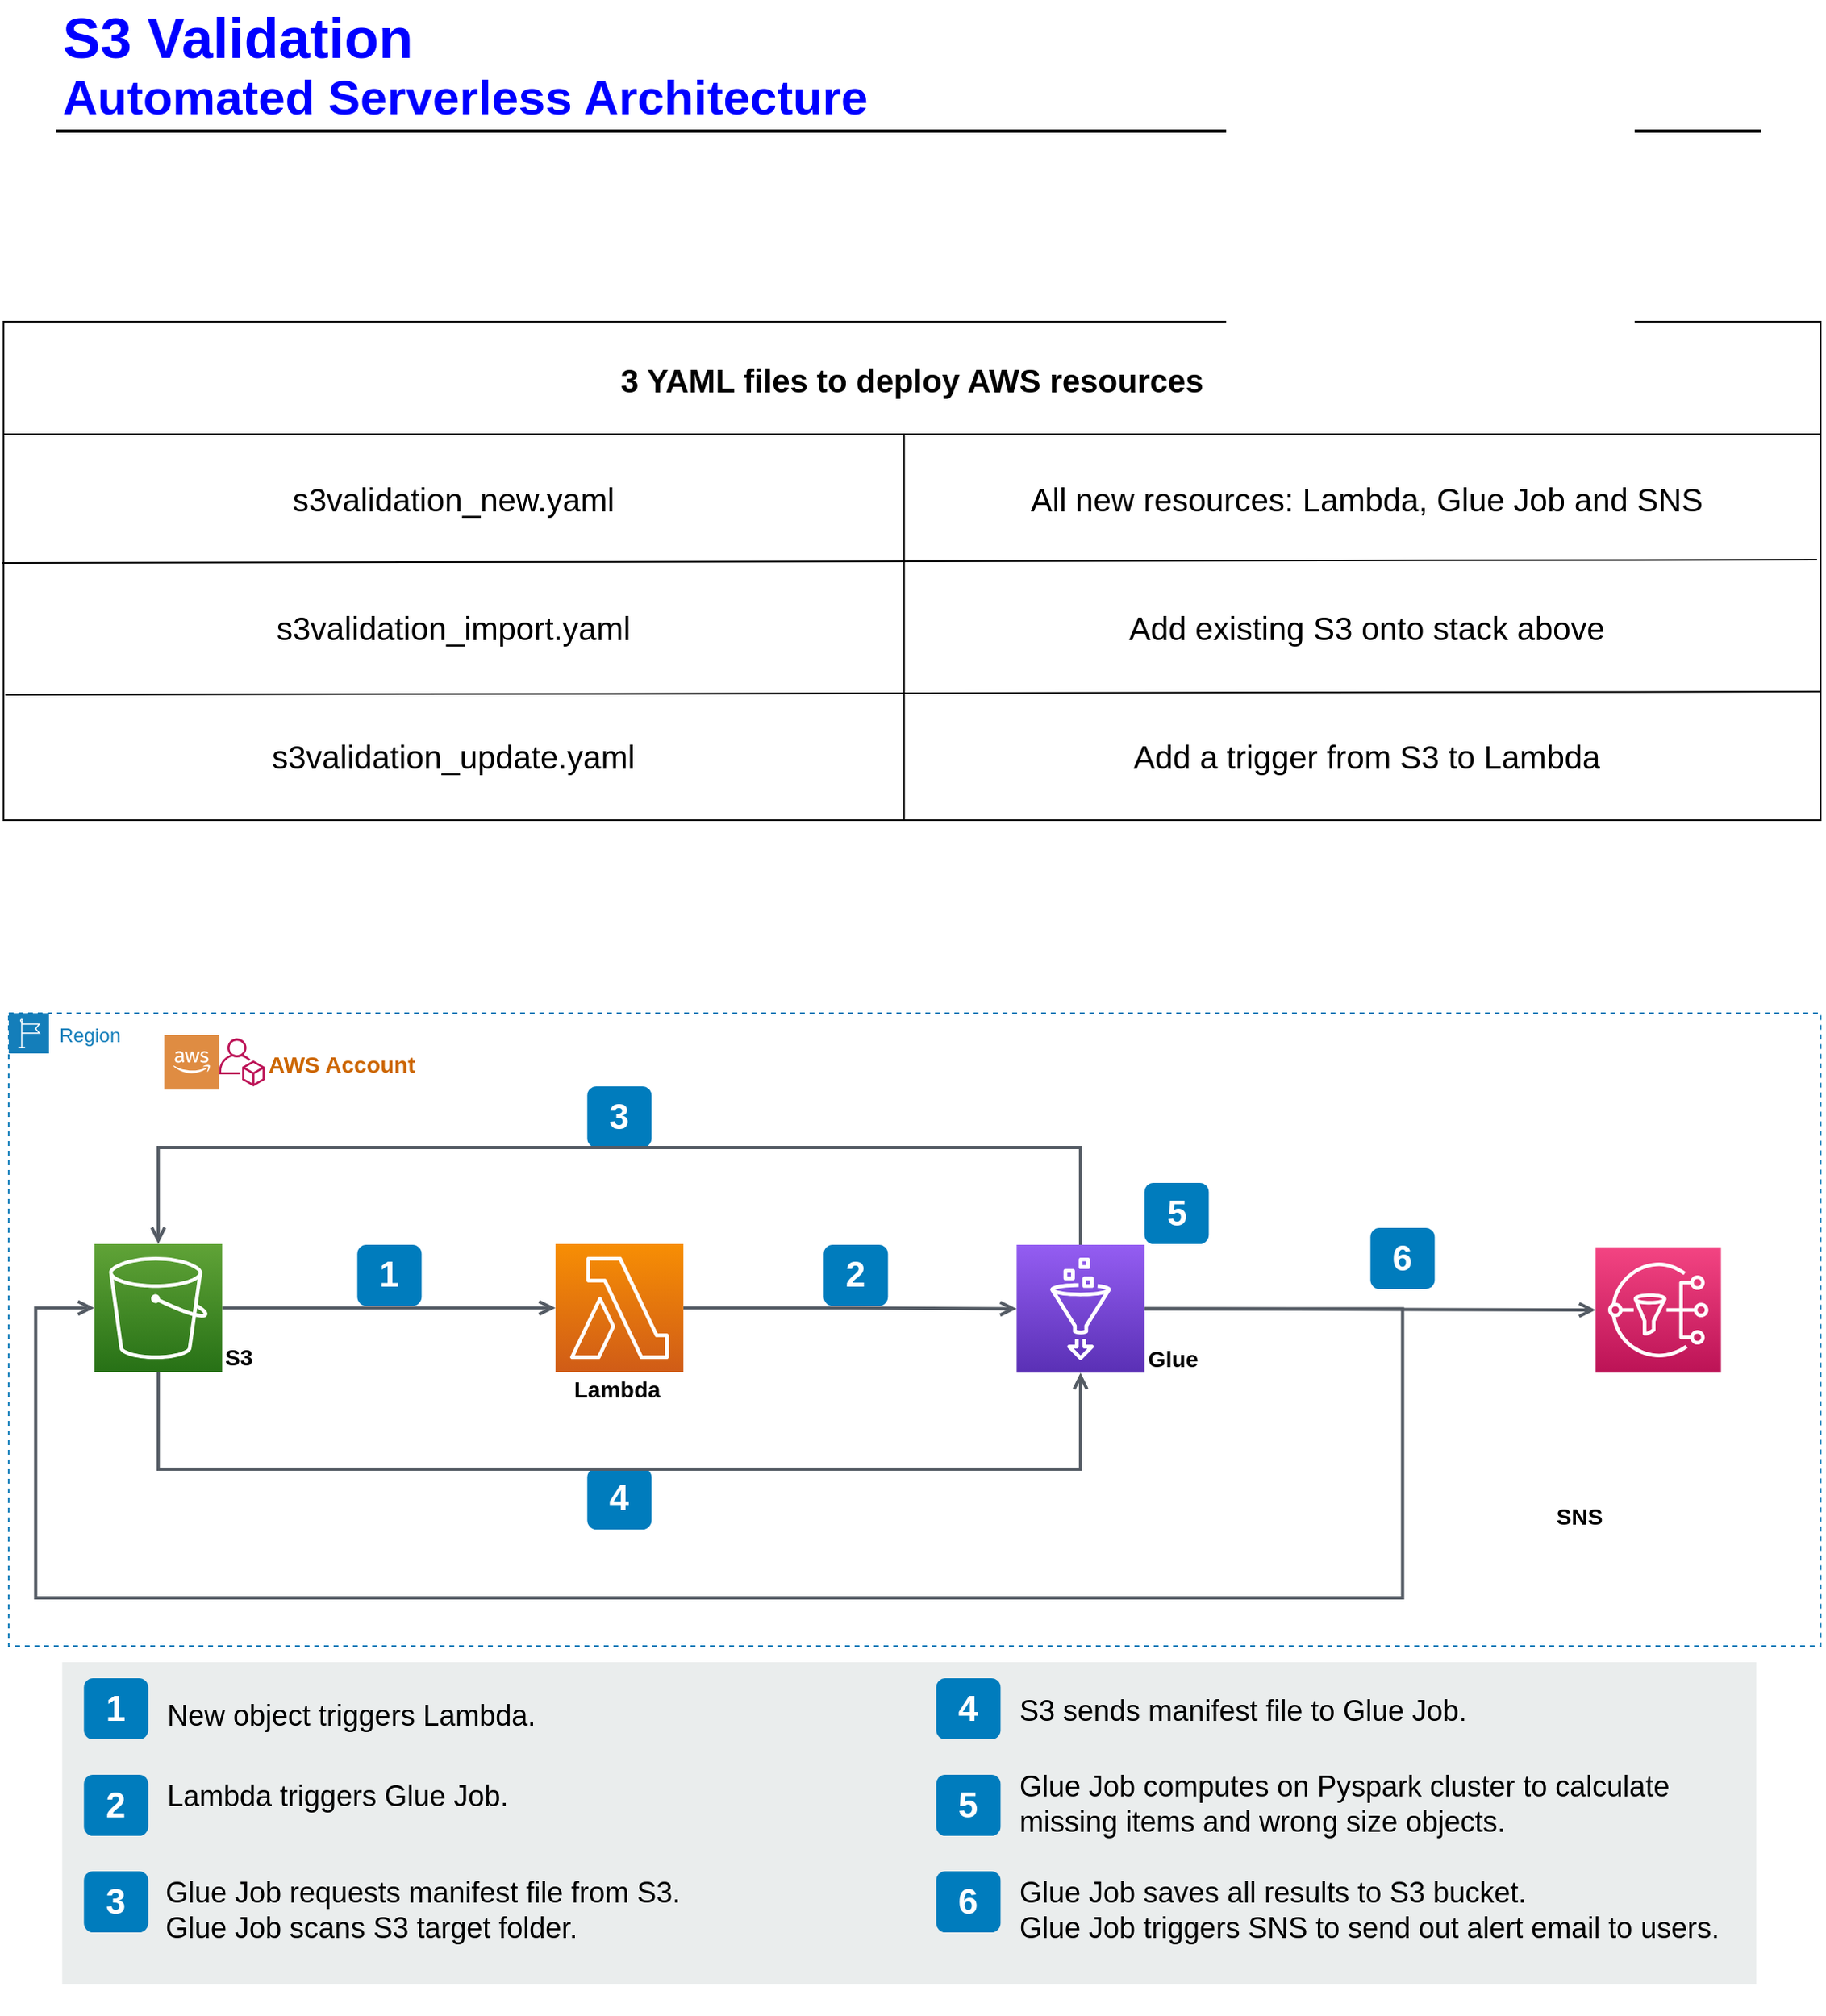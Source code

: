 <mxfile version="20.8.17" type="device"><diagram id="Ht1M8jgEwFfnCIfOTk4-" name="Page-1"><mxGraphModel dx="2074" dy="1156" grid="1" gridSize="10" guides="1" tooltips="1" connect="1" arrows="1" fold="1" page="1" pageScale="1" pageWidth="1169" pageHeight="827" math="0" shadow="0"><root><mxCell id="0"/><mxCell id="1" parent="0"/><mxCell id="-QjtrjUzRDEMRZ5MF8oH-27" value="2" style="rounded=1;whiteSpace=wrap;html=1;fillColor=#007CBD;strokeColor=none;fontColor=#FFFFFF;fontStyle=1;fontSize=22;" parent="1" vertex="1"><mxGeometry x="532.19" y="814" width="40" height="38" as="geometry"/></mxCell><mxCell id="-QjtrjUzRDEMRZ5MF8oH-28" value="3" style="rounded=1;whiteSpace=wrap;html=1;fillColor=#007CBD;strokeColor=none;fontColor=#FFFFFF;fontStyle=1;fontSize=22;" parent="1" vertex="1"><mxGeometry x="385.19" y="715.5" width="40" height="38" as="geometry"/></mxCell><mxCell id="-QjtrjUzRDEMRZ5MF8oH-29" value="4" style="rounded=1;whiteSpace=wrap;html=1;fillColor=#007CBD;strokeColor=none;fontColor=#FFFFFF;fontStyle=1;fontSize=22;" parent="1" vertex="1"><mxGeometry x="385.19" y="953" width="40" height="38" as="geometry"/></mxCell><mxCell id="-QjtrjUzRDEMRZ5MF8oH-30" value="5" style="rounded=1;whiteSpace=wrap;html=1;fillColor=#007CBD;strokeColor=none;fontColor=#FFFFFF;fontStyle=1;fontSize=22;" parent="1" vertex="1"><mxGeometry x="731.69" y="775.5" width="40" height="38" as="geometry"/></mxCell><mxCell id="-QjtrjUzRDEMRZ5MF8oH-47" value="S3 Validation&lt;br style=&quot;font-size: 35px;&quot;&gt;" style="text;html=1;resizable=0;points=[];autosize=1;align=left;verticalAlign=top;spacingTop=-4;fontSize=35;fontStyle=1;fontColor=#0000FF;" parent="1" vertex="1"><mxGeometry x="56.5" y="40" width="230" height="40" as="geometry"/></mxCell><mxCell id="-QjtrjUzRDEMRZ5MF8oH-48" value="Automated Serverless Architecture" style="text;html=1;resizable=0;points=[];autosize=1;align=left;verticalAlign=top;spacingTop=-4;fontSize=30;fontStyle=1;fontColor=#0000FF;" parent="1" vertex="1"><mxGeometry x="56.5" y="80" width="520" height="40" as="geometry"/></mxCell><mxCell id="SCVMTBWpLvtzJIhz15lM-1" value="" style="line;strokeWidth=2;html=1;fontSize=14;" parent="1" vertex="1"><mxGeometry x="55" y="116.5" width="1060" height="10" as="geometry"/></mxCell><mxCell id="SCVMTBWpLvtzJIhz15lM-17" value="" style="edgeStyle=orthogonalEdgeStyle;html=1;endArrow=open;elbow=vertical;startArrow=none;endFill=0;strokeColor=#545B64;rounded=0;fontSize=14;strokeWidth=2;exitX=0.5;exitY=1;exitDx=0;exitDy=0;exitPerimeter=0;entryX=0.5;entryY=1;entryDx=0;entryDy=0;entryPerimeter=0;" parent="1" source="JE4V_fMxYu_pUfd1qpdN-3" target="JE4V_fMxYu_pUfd1qpdN-6" edge="1"><mxGeometry x="-0.037" y="20" width="100" relative="1" as="geometry"><mxPoint x="222.19" y="993" as="sourcePoint"/><mxPoint x="492.19" y="993" as="targetPoint"/><mxPoint as="offset"/><Array as="points"><mxPoint x="118.19" y="953.5"/><mxPoint x="692.19" y="953.5"/></Array></mxGeometry></mxCell><mxCell id="SCVMTBWpLvtzJIhz15lM-18" value="" style="edgeStyle=orthogonalEdgeStyle;html=1;endArrow=none;elbow=vertical;startArrow=open;endFill=0;strokeColor=#545B64;rounded=0;fontSize=14;strokeWidth=2;startFill=0;entryX=0.5;entryY=0;entryDx=0;entryDy=0;entryPerimeter=0;exitX=0.5;exitY=0;exitDx=0;exitDy=0;exitPerimeter=0;" parent="1" source="JE4V_fMxYu_pUfd1qpdN-3" target="JE4V_fMxYu_pUfd1qpdN-6" edge="1"><mxGeometry x="-0.037" y="20" width="100" relative="1" as="geometry"><mxPoint x="172.19" y="774" as="sourcePoint"/><mxPoint x="442.19" y="774" as="targetPoint"/><mxPoint as="offset"/><Array as="points"><mxPoint x="118.19" y="753.5"/><mxPoint x="692.19" y="753.5"/></Array></mxGeometry></mxCell><mxCell id="SCVMTBWpLvtzJIhz15lM-20" value="" style="edgeStyle=orthogonalEdgeStyle;html=1;endArrow=open;elbow=vertical;startArrow=none;endFill=0;strokeColor=#545B64;rounded=0;fontSize=14;strokeWidth=2;exitX=1;exitY=0.5;exitDx=0;exitDy=0;exitPerimeter=0;entryX=0;entryY=0.5;entryDx=0;entryDy=0;entryPerimeter=0;" parent="1" source="JE4V_fMxYu_pUfd1qpdN-3" target="JE4V_fMxYu_pUfd1qpdN-2" edge="1"><mxGeometry x="-0.037" y="20" width="100" relative="1" as="geometry"><mxPoint x="172.19" y="852.75" as="sourcePoint"/><mxPoint x="258.19" y="852.75" as="targetPoint"/><mxPoint as="offset"/></mxGeometry></mxCell><mxCell id="SCVMTBWpLvtzJIhz15lM-22" value="&lt;span&gt;&lt;font color=&quot;#cc6600&quot;&gt;AWS Account&lt;/font&gt;&lt;/span&gt;" style="text;html=1;resizable=0;points=[];autosize=1;align=left;verticalAlign=top;spacingTop=-4;fontSize=14;fontStyle=1" parent="1" vertex="1"><mxGeometry x="184.65" y="690.5" width="110" height="20" as="geometry"/></mxCell><mxCell id="SCVMTBWpLvtzJIhz15lM-25" value="" style="edgeStyle=orthogonalEdgeStyle;html=1;endArrow=open;elbow=vertical;startArrow=none;endFill=0;strokeColor=#545B64;rounded=0;fontSize=14;strokeWidth=2;exitX=1;exitY=0.5;exitDx=0;exitDy=0;exitPerimeter=0;entryX=0;entryY=0.5;entryDx=0;entryDy=0;entryPerimeter=0;" parent="1" source="JE4V_fMxYu_pUfd1qpdN-6" target="JE4V_fMxYu_pUfd1qpdN-3" edge="1"><mxGeometry x="-0.037" y="20" width="100" relative="1" as="geometry"><mxPoint x="613.69" y="773.5" as="sourcePoint"/><mxPoint x="962.19" y="774.5" as="targetPoint"/><mxPoint as="offset"/><Array as="points"><mxPoint x="892.19" y="853.5"/><mxPoint x="892.19" y="1033.5"/><mxPoint x="42.19" y="1033.5"/><mxPoint x="42.19" y="853.5"/></Array></mxGeometry></mxCell><mxCell id="SCVMTBWpLvtzJIhz15lM-26" value="" style="edgeStyle=orthogonalEdgeStyle;html=1;endArrow=open;elbow=vertical;startArrow=none;endFill=0;strokeColor=#545B64;rounded=0;fontSize=14;strokeWidth=2;exitX=1;exitY=0.5;exitDx=0;exitDy=0;exitPerimeter=0;entryX=0;entryY=0.5;entryDx=0;entryDy=0;entryPerimeter=0;" parent="1" source="JE4V_fMxYu_pUfd1qpdN-6" target="JE4V_fMxYu_pUfd1qpdN-20" edge="1"><mxGeometry x="-0.037" y="20" width="100" relative="1" as="geometry"><mxPoint x="587.19" y="946" as="sourcePoint"/><mxPoint x="902.19" y="932.5" as="targetPoint"/><mxPoint as="offset"/><Array as="points"><mxPoint x="1012.19" y="853.5"/></Array></mxGeometry></mxCell><mxCell id="SCVMTBWpLvtzJIhz15lM-27" value="" style="edgeStyle=orthogonalEdgeStyle;html=1;endArrow=open;elbow=vertical;startArrow=none;endFill=0;strokeColor=#545B64;rounded=0;fontSize=14;strokeWidth=2;exitX=1;exitY=0.5;exitDx=0;exitDy=0;exitPerimeter=0;entryX=0;entryY=0.5;entryDx=0;entryDy=0;entryPerimeter=0;" parent="1" source="JE4V_fMxYu_pUfd1qpdN-2" target="JE4V_fMxYu_pUfd1qpdN-6" edge="1"><mxGeometry x="-0.037" y="20" width="100" relative="1" as="geometry"><mxPoint x="383.69" y="855.5" as="sourcePoint"/><mxPoint x="464.69" y="855.5" as="targetPoint"/><mxPoint as="offset"/></mxGeometry></mxCell><mxCell id="7OVz4w7n9kzEPWy-4BBC-3" value="" style="rounded=0;whiteSpace=wrap;html=1;fillColor=#EAEDED;fontSize=22;fontColor=#FFFFFF;strokeColor=none;labelBackgroundColor=none;" parent="1" vertex="1"><mxGeometry x="58.69" y="1073.5" width="1053.5" height="200" as="geometry"/></mxCell><mxCell id="7OVz4w7n9kzEPWy-4BBC-4" value="1" style="rounded=1;whiteSpace=wrap;html=1;fillColor=#007CBD;strokeColor=none;fontColor=#FFFFFF;fontStyle=1;fontSize=22;labelBackgroundColor=none;" parent="1" vertex="1"><mxGeometry x="72.19" y="1083.5" width="40" height="38" as="geometry"/></mxCell><mxCell id="7OVz4w7n9kzEPWy-4BBC-5" value="2" style="rounded=1;whiteSpace=wrap;html=1;fillColor=#007CBD;strokeColor=none;fontColor=#FFFFFF;fontStyle=1;fontSize=22;labelBackgroundColor=none;" parent="1" vertex="1"><mxGeometry x="72.19" y="1143.5" width="40" height="38" as="geometry"/></mxCell><mxCell id="7OVz4w7n9kzEPWy-4BBC-6" value="3" style="rounded=1;whiteSpace=wrap;html=1;fillColor=#007CBD;strokeColor=none;fontColor=#FFFFFF;fontStyle=1;fontSize=22;labelBackgroundColor=none;" parent="1" vertex="1"><mxGeometry x="72.19" y="1203.5" width="40" height="38" as="geometry"/></mxCell><mxCell id="7OVz4w7n9kzEPWy-4BBC-7" value="4" style="rounded=1;whiteSpace=wrap;html=1;fillColor=#007CBD;strokeColor=none;fontColor=#FFFFFF;fontStyle=1;fontSize=22;labelBackgroundColor=none;" parent="1" vertex="1"><mxGeometry x="602.19" y="1083.5" width="40" height="38" as="geometry"/></mxCell><mxCell id="7OVz4w7n9kzEPWy-4BBC-8" value="5" style="rounded=1;whiteSpace=wrap;html=1;fillColor=#007CBD;strokeColor=none;fontColor=#FFFFFF;fontStyle=1;fontSize=22;labelBackgroundColor=none;" parent="1" vertex="1"><mxGeometry x="602.19" y="1143.5" width="40" height="38" as="geometry"/></mxCell><mxCell id="7OVz4w7n9kzEPWy-4BBC-9" value="6" style="rounded=1;whiteSpace=wrap;html=1;fillColor=#007CBD;strokeColor=none;fontColor=#FFFFFF;fontStyle=1;fontSize=22;labelBackgroundColor=none;" parent="1" vertex="1"><mxGeometry x="602.19" y="1203.5" width="40" height="38" as="geometry"/></mxCell><mxCell id="7OVz4w7n9kzEPWy-4BBC-13" value="&lt;font style=&quot;font-size: 18px&quot;&gt;New object triggers Lambda.&lt;/font&gt;" style="text;html=1;align=left;verticalAlign=top;spacingTop=-4;fontSize=14;labelBackgroundColor=none;whiteSpace=wrap;" parent="1" vertex="1"><mxGeometry x="122.19" y="1093.5" width="380" height="30" as="geometry"/></mxCell><mxCell id="7OVz4w7n9kzEPWy-4BBC-14" value="&lt;span&gt;&lt;font style=&quot;font-size: 18px&quot;&gt;Lambda triggers Glue Job.&lt;/font&gt;&lt;/span&gt;" style="text;html=1;align=left;verticalAlign=top;spacingTop=-4;fontSize=14;labelBackgroundColor=none;whiteSpace=wrap;" parent="1" vertex="1"><mxGeometry x="122.19" y="1143.5" width="310" height="30" as="geometry"/></mxCell><mxCell id="7OVz4w7n9kzEPWy-4BBC-15" value="&lt;font style=&quot;font-size: 18px&quot;&gt;Glue Job requests manifest file from S3.&lt;br&gt;Glue Job scans S3 target folder.&lt;br&gt;&lt;br&gt;&amp;nbsp;&lt;/font&gt;" style="text;html=1;align=left;verticalAlign=top;spacingTop=-4;fontSize=14;labelBackgroundColor=none;whiteSpace=wrap;" parent="1" vertex="1"><mxGeometry x="121.19" y="1203.5" width="391" height="50" as="geometry"/></mxCell><mxCell id="7OVz4w7n9kzEPWy-4BBC-16" value="&lt;span&gt;&lt;font style=&quot;font-size: 18px&quot;&gt;S3 sends manifest file to Glue Job.&lt;/font&gt;&lt;/span&gt;" style="text;html=1;align=left;verticalAlign=top;spacingTop=-4;fontSize=14;labelBackgroundColor=none;whiteSpace=wrap;" parent="1" vertex="1"><mxGeometry x="652.19" y="1091" width="380" height="30.5" as="geometry"/></mxCell><mxCell id="7OVz4w7n9kzEPWy-4BBC-17" value="&lt;font style=&quot;font-size: 18px&quot;&gt;Glue Job computes on Pyspark cluster to calculate missing items and wrong size objects.&lt;/font&gt;" style="text;html=1;align=left;verticalAlign=top;spacingTop=-4;fontSize=14;labelBackgroundColor=none;whiteSpace=wrap;" parent="1" vertex="1"><mxGeometry x="652.19" y="1138" width="450" height="43.5" as="geometry"/></mxCell><mxCell id="7OVz4w7n9kzEPWy-4BBC-18" value="&lt;font style=&quot;font-size: 18px&quot;&gt;&lt;span&gt;Glue Job saves all results to S3 bucket.&lt;br&gt;&lt;/span&gt;Glue Job triggers SNS to send out alert email to users.&lt;/font&gt;" style="text;html=1;align=left;verticalAlign=top;spacingTop=-4;fontSize=14;labelBackgroundColor=none;whiteSpace=wrap;" parent="1" vertex="1"><mxGeometry x="652.19" y="1203.5" width="450" height="48.75" as="geometry"/></mxCell><mxCell id="JE4V_fMxYu_pUfd1qpdN-2" value="" style="points=[[0,0,0],[0.25,0,0],[0.5,0,0],[0.75,0,0],[1,0,0],[0,1,0],[0.25,1,0],[0.5,1,0],[0.75,1,0],[1,1,0],[0,0.25,0],[0,0.5,0],[0,0.75,0],[1,0.25,0],[1,0.5,0],[1,0.75,0]];outlineConnect=0;fontColor=#232F3E;gradientColor=#F78E04;gradientDirection=north;fillColor=#D05C17;strokeColor=#ffffff;dashed=0;verticalLabelPosition=bottom;verticalAlign=top;align=center;html=1;fontSize=12;fontStyle=0;aspect=fixed;shape=mxgraph.aws4.resourceIcon;resIcon=mxgraph.aws4.lambda;" parent="1" vertex="1"><mxGeometry x="365.44" y="813.5" width="79.5" height="79.5" as="geometry"/></mxCell><mxCell id="JE4V_fMxYu_pUfd1qpdN-3" value="" style="points=[[0,0,0],[0.25,0,0],[0.5,0,0],[0.75,0,0],[1,0,0],[0,1,0],[0.25,1,0],[0.5,1,0],[0.75,1,0],[1,1,0],[0,0.25,0],[0,0.5,0],[0,0.75,0],[1,0.25,0],[1,0.5,0],[1,0.75,0]];outlineConnect=0;fontColor=#232F3E;gradientColor=#60A337;gradientDirection=north;fillColor=#277116;strokeColor=#ffffff;dashed=0;verticalLabelPosition=bottom;verticalAlign=top;align=center;html=1;fontSize=12;fontStyle=0;aspect=fixed;shape=mxgraph.aws4.resourceIcon;resIcon=mxgraph.aws4.s3;" parent="1" vertex="1"><mxGeometry x="78.69" y="813.5" width="79.5" height="79.5" as="geometry"/></mxCell><mxCell id="JE4V_fMxYu_pUfd1qpdN-6" value="" style="points=[[0,0,0],[0.25,0,0],[0.5,0,0],[0.75,0,0],[1,0,0],[0,1,0],[0.25,1,0],[0.5,1,0],[0.75,1,0],[1,1,0],[0,0.25,0],[0,0.5,0],[0,0.75,0],[1,0.25,0],[1,0.5,0],[1,0.75,0]];outlineConnect=0;fontColor=#232F3E;gradientColor=#945DF2;gradientDirection=north;fillColor=#5A30B5;strokeColor=#ffffff;dashed=0;verticalLabelPosition=bottom;verticalAlign=top;align=center;html=1;fontSize=12;fontStyle=0;aspect=fixed;shape=mxgraph.aws4.resourceIcon;resIcon=mxgraph.aws4.glue;" parent="1" vertex="1"><mxGeometry x="652.19" y="814" width="79.5" height="79.5" as="geometry"/></mxCell><mxCell id="JE4V_fMxYu_pUfd1qpdN-8" value="" style="pointerEvents=1;shadow=0;dashed=0;html=1;strokeColor=none;fillColor=#DF8C42;labelPosition=center;verticalLabelPosition=bottom;verticalAlign=top;align=center;outlineConnect=0;shape=mxgraph.veeam2.aws;" parent="1" vertex="1"><mxGeometry x="122.19" y="683.5" width="34" height="34" as="geometry"/></mxCell><mxCell id="JE4V_fMxYu_pUfd1qpdN-9" value="Region" style="points=[[0,0],[0.25,0],[0.5,0],[0.75,0],[1,0],[1,0.25],[1,0.5],[1,0.75],[1,1],[0.75,1],[0.5,1],[0.25,1],[0,1],[0,0.75],[0,0.5],[0,0.25]];outlineConnect=0;gradientColor=none;html=1;whiteSpace=wrap;fontSize=12;fontStyle=0;shape=mxgraph.aws4.group;grIcon=mxgraph.aws4.group_region;strokeColor=#147EBA;fillColor=none;verticalAlign=top;align=left;spacingLeft=30;fontColor=#147EBA;dashed=1;" parent="1" vertex="1"><mxGeometry x="25.44" y="670" width="1126.75" height="393.5" as="geometry"/></mxCell><mxCell id="JE4V_fMxYu_pUfd1qpdN-10" value="" style="outlineConnect=0;fontColor=#232F3E;gradientColor=none;fillColor=#BC1356;strokeColor=none;dashed=0;verticalLabelPosition=bottom;verticalAlign=top;align=center;html=1;fontSize=12;fontStyle=0;aspect=fixed;pointerEvents=1;shape=mxgraph.aws4.organizations_account;" parent="1" vertex="1"><mxGeometry x="156.19" y="685.5" width="28.46" height="30" as="geometry"/></mxCell><mxCell id="JE4V_fMxYu_pUfd1qpdN-11" value="1" style="rounded=1;whiteSpace=wrap;html=1;fillColor=#007CBD;strokeColor=none;fontColor=#FFFFFF;fontStyle=1;fontSize=22;labelBackgroundColor=none;" parent="1" vertex="1"><mxGeometry x="242.19" y="814" width="40" height="38" as="geometry"/></mxCell><mxCell id="JE4V_fMxYu_pUfd1qpdN-16" value="&lt;span&gt;Lambda&lt;/span&gt;" style="text;html=1;resizable=0;points=[];autosize=1;align=left;verticalAlign=top;spacingTop=-4;fontSize=14;fontStyle=1" parent="1" vertex="1"><mxGeometry x="374.94" y="892.75" width="70" height="20" as="geometry"/></mxCell><mxCell id="JE4V_fMxYu_pUfd1qpdN-18" value="&lt;span&gt;S3&lt;br&gt;&lt;/span&gt;" style="text;html=1;resizable=0;points=[];autosize=1;align=left;verticalAlign=top;spacingTop=-4;fontSize=14;fontStyle=1" parent="1" vertex="1"><mxGeometry x="158.19" y="872.75" width="40" height="20" as="geometry"/></mxCell><mxCell id="JE4V_fMxYu_pUfd1qpdN-20" value="" style="points=[[0,0,0],[0.25,0,0],[0.5,0,0],[0.75,0,0],[1,0,0],[0,1,0],[0.25,1,0],[0.5,1,0],[0.75,1,0],[1,1,0],[0,0.25,0],[0,0.5,0],[0,0.75,0],[1,0.25,0],[1,0.5,0],[1,0.75,0]];outlineConnect=0;fontColor=#232F3E;gradientColor=#F34482;gradientDirection=north;fillColor=#BC1356;strokeColor=#ffffff;dashed=0;verticalLabelPosition=bottom;verticalAlign=top;align=center;html=1;fontSize=12;fontStyle=0;aspect=fixed;shape=mxgraph.aws4.resourceIcon;resIcon=mxgraph.aws4.sns;" parent="1" vertex="1"><mxGeometry x="1012.19" y="815.5" width="78" height="78" as="geometry"/></mxCell><mxCell id="JE4V_fMxYu_pUfd1qpdN-21" value="&lt;span&gt;&amp;nbsp;SNS&lt;/span&gt;" style="text;html=1;resizable=0;points=[];autosize=1;align=left;verticalAlign=top;spacingTop=-4;fontSize=14;fontStyle=1" parent="1" vertex="1"><mxGeometry x="982.19" y="971.5" width="50" height="20" as="geometry"/></mxCell><mxCell id="JE4V_fMxYu_pUfd1qpdN-22" value="&lt;span&gt;Glue&lt;/span&gt;" style="text;html=1;resizable=0;points=[];autosize=1;align=left;verticalAlign=top;spacingTop=-4;fontSize=14;fontStyle=1" parent="1" vertex="1"><mxGeometry x="731.69" y="873.5" width="50" height="20" as="geometry"/></mxCell><mxCell id="JE4V_fMxYu_pUfd1qpdN-23" value="6" style="rounded=1;whiteSpace=wrap;html=1;fillColor=#007CBD;strokeColor=none;fontColor=#FFFFFF;fontStyle=1;fontSize=22;labelBackgroundColor=none;" parent="1" vertex="1"><mxGeometry x="872.19" y="803.5" width="40" height="38" as="geometry"/></mxCell><mxCell id="Y6rn3F8UkVWrPqBKJ6-i-1" value="3 YAML files to deploy AWS resources" style="shape=table;startSize=70;container=1;collapsible=0;childLayout=tableLayout;fixedRows=1;rowLines=0;fontStyle=1;strokeColor=default;fontSize=20;" vertex="1" parent="1"><mxGeometry x="22.19" y="240" width="1130" height="310" as="geometry"/></mxCell><mxCell id="Y6rn3F8UkVWrPqBKJ6-i-2" value="" style="shape=tableRow;horizontal=0;startSize=0;swimlaneHead=0;swimlaneBody=0;top=0;left=0;bottom=0;right=0;collapsible=0;dropTarget=0;fillColor=none;points=[[0,0.5],[1,0.5]];portConstraint=eastwest;strokeColor=inherit;fontSize=16;" vertex="1" parent="Y6rn3F8UkVWrPqBKJ6-i-1"><mxGeometry y="70" width="1130" height="80" as="geometry"/></mxCell><mxCell id="Y6rn3F8UkVWrPqBKJ6-i-3" value="s3validation_new.yaml" style="shape=partialRectangle;html=1;whiteSpace=wrap;connectable=0;fillColor=none;top=0;left=0;bottom=0;right=0;overflow=hidden;pointerEvents=1;strokeColor=inherit;fontSize=20;align=center;" vertex="1" parent="Y6rn3F8UkVWrPqBKJ6-i-2"><mxGeometry width="560" height="80" as="geometry"><mxRectangle width="560" height="80" as="alternateBounds"/></mxGeometry></mxCell><mxCell id="Y6rn3F8UkVWrPqBKJ6-i-4" value="All new resources: Lambda, Glue Job and SNS" style="shape=partialRectangle;html=1;whiteSpace=wrap;connectable=0;fillColor=none;top=0;left=0;bottom=0;right=0;align=center;spacingLeft=6;overflow=hidden;strokeColor=inherit;fontSize=20;" vertex="1" parent="Y6rn3F8UkVWrPqBKJ6-i-2"><mxGeometry x="560" width="570" height="80" as="geometry"><mxRectangle width="570" height="80" as="alternateBounds"/></mxGeometry></mxCell><mxCell id="Y6rn3F8UkVWrPqBKJ6-i-5" value="" style="shape=tableRow;horizontal=0;startSize=0;swimlaneHead=0;swimlaneBody=0;top=0;left=0;bottom=0;right=0;collapsible=0;dropTarget=0;fillColor=none;points=[[0,0.5],[1,0.5]];portConstraint=eastwest;strokeColor=inherit;fontSize=16;" vertex="1" parent="Y6rn3F8UkVWrPqBKJ6-i-1"><mxGeometry y="150" width="1130" height="80" as="geometry"/></mxCell><mxCell id="Y6rn3F8UkVWrPqBKJ6-i-6" value="s3validation_import.yaml" style="shape=partialRectangle;html=1;whiteSpace=wrap;connectable=0;fillColor=none;top=0;left=0;bottom=0;right=0;overflow=hidden;strokeColor=inherit;fontSize=20;align=center;" vertex="1" parent="Y6rn3F8UkVWrPqBKJ6-i-5"><mxGeometry width="560" height="80" as="geometry"><mxRectangle width="560" height="80" as="alternateBounds"/></mxGeometry></mxCell><mxCell id="Y6rn3F8UkVWrPqBKJ6-i-7" value="Add existing S3 onto stack above" style="shape=partialRectangle;html=1;whiteSpace=wrap;connectable=0;fillColor=none;top=0;left=0;bottom=0;right=0;align=center;spacingLeft=6;overflow=hidden;strokeColor=inherit;fontSize=20;" vertex="1" parent="Y6rn3F8UkVWrPqBKJ6-i-5"><mxGeometry x="560" width="570" height="80" as="geometry"><mxRectangle width="570" height="80" as="alternateBounds"/></mxGeometry></mxCell><mxCell id="Y6rn3F8UkVWrPqBKJ6-i-8" value="" style="shape=tableRow;horizontal=0;startSize=0;swimlaneHead=0;swimlaneBody=0;top=0;left=0;bottom=0;right=0;collapsible=0;dropTarget=0;fillColor=none;points=[[0,0.5],[1,0.5]];portConstraint=eastwest;strokeColor=inherit;fontSize=16;" vertex="1" parent="Y6rn3F8UkVWrPqBKJ6-i-1"><mxGeometry y="230" width="1130" height="80" as="geometry"/></mxCell><mxCell id="Y6rn3F8UkVWrPqBKJ6-i-9" value="s3validation_update.yaml" style="shape=partialRectangle;html=1;whiteSpace=wrap;connectable=0;fillColor=none;top=0;left=0;bottom=0;right=0;overflow=hidden;strokeColor=inherit;fontSize=20;align=center;" vertex="1" parent="Y6rn3F8UkVWrPqBKJ6-i-8"><mxGeometry width="560" height="80" as="geometry"><mxRectangle width="560" height="80" as="alternateBounds"/></mxGeometry></mxCell><mxCell id="Y6rn3F8UkVWrPqBKJ6-i-10" value="Add a trigger from S3 to Lambda" style="shape=partialRectangle;html=1;whiteSpace=wrap;connectable=0;fillColor=none;top=0;left=0;bottom=0;right=0;align=center;spacingLeft=6;overflow=hidden;strokeColor=inherit;fontSize=20;" vertex="1" parent="Y6rn3F8UkVWrPqBKJ6-i-8"><mxGeometry x="560" width="570" height="80" as="geometry"><mxRectangle width="570" height="80" as="alternateBounds"/></mxGeometry></mxCell><mxCell id="Y6rn3F8UkVWrPqBKJ6-i-11" value="" style="endArrow=none;html=1;rounded=0;fontSize=20;exitX=-0.001;exitY=0;exitDx=0;exitDy=0;exitPerimeter=0;entryX=0.998;entryY=-0.025;entryDx=0;entryDy=0;entryPerimeter=0;" edge="1" parent="Y6rn3F8UkVWrPqBKJ6-i-1" source="Y6rn3F8UkVWrPqBKJ6-i-5" target="Y6rn3F8UkVWrPqBKJ6-i-5"><mxGeometry width="50" height="50" relative="1" as="geometry"><mxPoint x="530" y="410" as="sourcePoint"/><mxPoint x="970" y="510" as="targetPoint"/></mxGeometry></mxCell><mxCell id="Y6rn3F8UkVWrPqBKJ6-i-12" value="" style="endArrow=none;html=1;rounded=0;fontSize=20;exitX=-0.001;exitY=0;exitDx=0;exitDy=0;exitPerimeter=0;entryX=0.998;entryY=-0.025;entryDx=0;entryDy=0;entryPerimeter=0;" edge="1" parent="1"><mxGeometry width="50" height="50" relative="1" as="geometry"><mxPoint x="23.32" y="472" as="sourcePoint"/><mxPoint x="1152.19" y="470" as="targetPoint"/></mxGeometry></mxCell></root></mxGraphModel></diagram></mxfile>